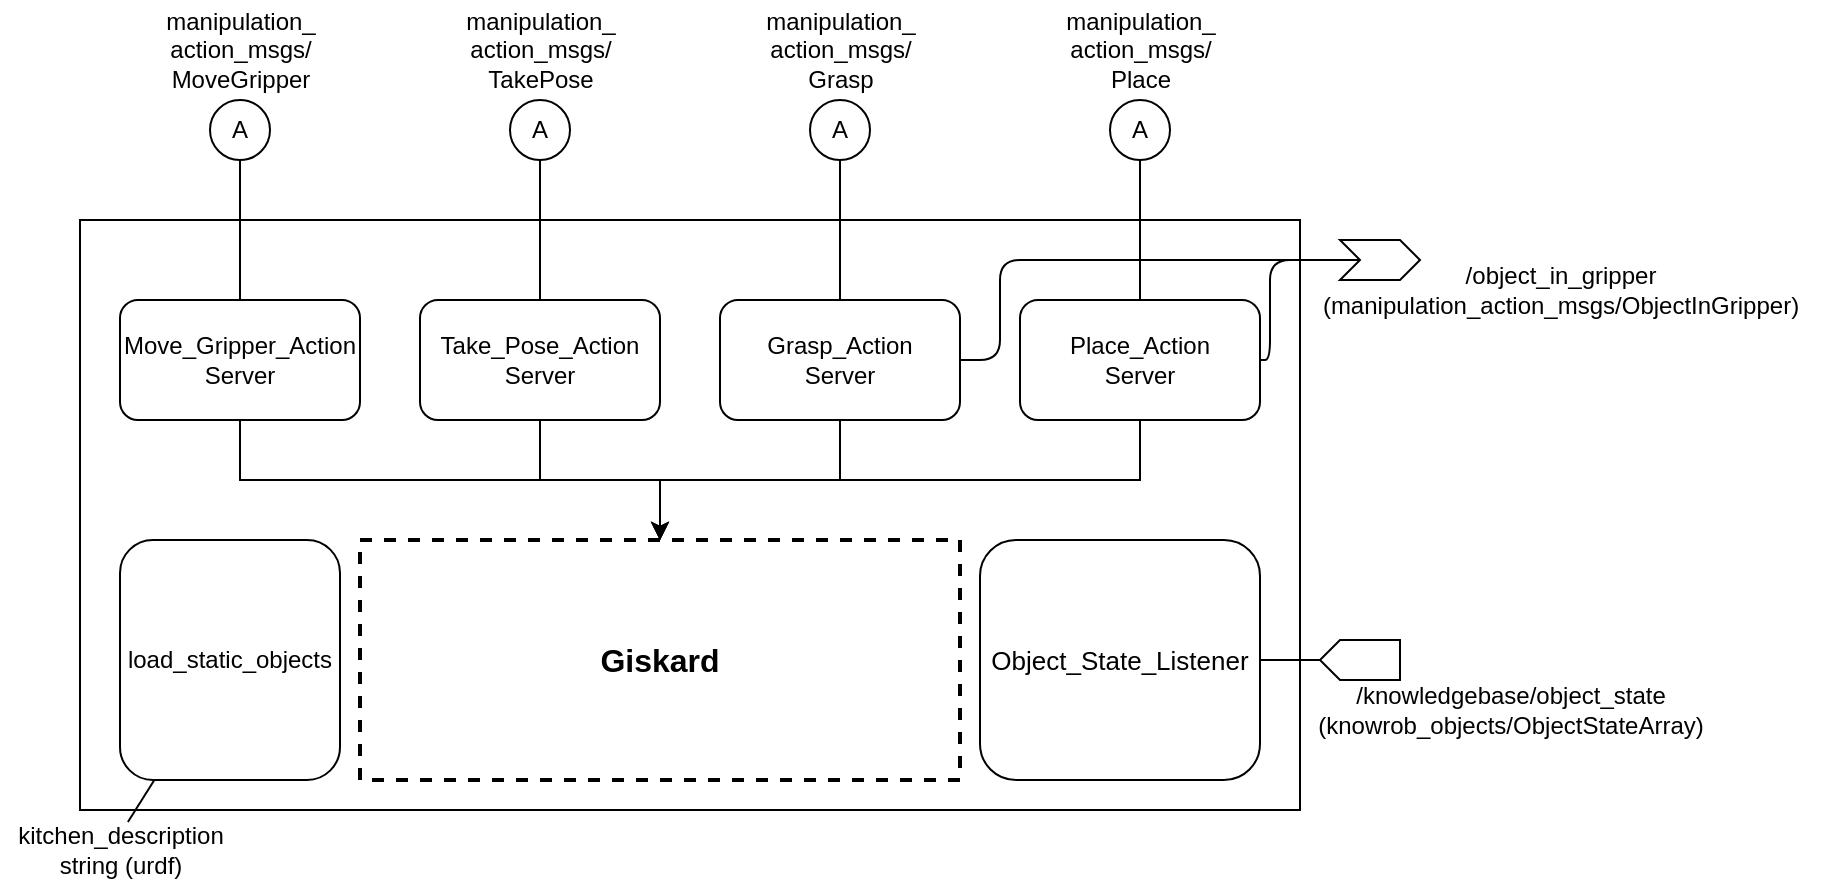 <mxfile version="13.1.3" type="device"><diagram id="BXZ0pvhzhCWQ8dKCaSc_" name="Page-1"><mxGraphModel dx="1422" dy="791" grid="1" gridSize="10" guides="1" tooltips="1" connect="1" arrows="1" fold="1" page="1" pageScale="1" pageWidth="827" pageHeight="1169" math="0" shadow="0"><root><mxCell id="0"/><mxCell id="1" parent="0"/><mxCell id="KKvQrgsm3mH50sPKaxtz-3" value="" style="rounded=0;whiteSpace=wrap;html=1;strokeColor=#000000;strokeWidth=1;fontColor=#000000;" parent="1" vertex="1"><mxGeometry x="120" y="190" width="610" height="295" as="geometry"/></mxCell><mxCell id="KKvQrgsm3mH50sPKaxtz-1" value="&lt;b&gt;&lt;font style=&quot;font-size: 16px&quot;&gt;Giskard&lt;/font&gt;&lt;/b&gt;" style="rounded=0;whiteSpace=wrap;html=1;strokeWidth=2;dashed=1;" parent="1" vertex="1"><mxGeometry x="260" y="350" width="300" height="120" as="geometry"/></mxCell><mxCell id="KKvQrgsm3mH50sPKaxtz-25" value="" style="edgeStyle=orthogonalEdgeStyle;rounded=0;orthogonalLoop=1;jettySize=auto;html=1;fontColor=#000000;endArrow=none;endFill=0;entryX=1;entryY=0.5;entryDx=0;entryDy=0;entryPerimeter=0;" parent="1" source="KKvQrgsm3mH50sPKaxtz-2" target="KKvQrgsm3mH50sPKaxtz-35" edge="1"><mxGeometry relative="1" as="geometry"><mxPoint x="760" y="395" as="targetPoint"/></mxGeometry></mxCell><mxCell id="KKvQrgsm3mH50sPKaxtz-2" value="&lt;font style=&quot;font-size: 13px&quot;&gt;Object_State_Listener&lt;/font&gt;" style="rounded=1;whiteSpace=wrap;html=1;strokeColor=#000000;strokeWidth=1;fontColor=#000000;" parent="1" vertex="1"><mxGeometry x="570" y="350" width="140" height="120" as="geometry"/></mxCell><mxCell id="KKvQrgsm3mH50sPKaxtz-10" value="" style="edgeStyle=orthogonalEdgeStyle;rounded=0;orthogonalLoop=1;jettySize=auto;html=1;fontColor=#000000;" parent="1" source="KKvQrgsm3mH50sPKaxtz-4" target="KKvQrgsm3mH50sPKaxtz-1" edge="1"><mxGeometry relative="1" as="geometry"><Array as="points"><mxPoint x="200" y="320"/><mxPoint x="410" y="320"/></Array></mxGeometry></mxCell><mxCell id="KKvQrgsm3mH50sPKaxtz-19" value="" style="edgeStyle=orthogonalEdgeStyle;rounded=0;orthogonalLoop=1;jettySize=auto;html=1;fontColor=#000000;endArrow=none;endFill=0;entryX=0.5;entryY=1;entryDx=0;entryDy=0;" parent="1" source="KKvQrgsm3mH50sPKaxtz-4" target="KKvQrgsm3mH50sPKaxtz-26" edge="1"><mxGeometry relative="1" as="geometry"><mxPoint x="200" y="150" as="targetPoint"/></mxGeometry></mxCell><mxCell id="KKvQrgsm3mH50sPKaxtz-4" value="&lt;div&gt;Move_Gripper_Action&lt;/div&gt;&lt;div&gt;Server&lt;br&gt;&lt;/div&gt;" style="rounded=1;whiteSpace=wrap;html=1;strokeColor=#000000;strokeWidth=1;fontColor=#000000;" parent="1" vertex="1"><mxGeometry x="140" y="230" width="120" height="60" as="geometry"/></mxCell><mxCell id="KKvQrgsm3mH50sPKaxtz-12" value="" style="edgeStyle=orthogonalEdgeStyle;rounded=0;orthogonalLoop=1;jettySize=auto;html=1;fontColor=#000000;" parent="1" source="KKvQrgsm3mH50sPKaxtz-5" target="KKvQrgsm3mH50sPKaxtz-1" edge="1"><mxGeometry relative="1" as="geometry"><Array as="points"><mxPoint x="500" y="320"/><mxPoint x="410" y="320"/></Array></mxGeometry></mxCell><mxCell id="KKvQrgsm3mH50sPKaxtz-21" value="" style="edgeStyle=orthogonalEdgeStyle;rounded=0;orthogonalLoop=1;jettySize=auto;html=1;fontColor=#000000;endArrow=none;endFill=0;entryX=0.5;entryY=1;entryDx=0;entryDy=0;" parent="1" source="KKvQrgsm3mH50sPKaxtz-5" target="KKvQrgsm3mH50sPKaxtz-29" edge="1"><mxGeometry relative="1" as="geometry"><mxPoint x="500" y="160" as="targetPoint"/></mxGeometry></mxCell><mxCell id="J5uRGAagnpU5YUdP5qPy-4" style="rounded=0;orthogonalLoop=1;jettySize=auto;html=1;exitX=1;exitY=0.5;exitDx=0;exitDy=0;entryX=0;entryY=0.5;entryDx=0;entryDy=0;fontColor=#000000;strokeColor=none;edgeStyle=orthogonalEdgeStyle;shape=link;" edge="1" parent="1" source="KKvQrgsm3mH50sPKaxtz-5"><mxGeometry relative="1" as="geometry"><mxPoint x="580" y="170" as="targetPoint"/></mxGeometry></mxCell><mxCell id="KKvQrgsm3mH50sPKaxtz-5" value="&lt;div&gt;Grasp_Action&lt;/div&gt;Server" style="rounded=1;whiteSpace=wrap;html=1;strokeColor=#000000;strokeWidth=1;fontColor=#000000;" parent="1" vertex="1"><mxGeometry x="440" y="230" width="120" height="60" as="geometry"/></mxCell><mxCell id="KKvQrgsm3mH50sPKaxtz-11" value="" style="edgeStyle=orthogonalEdgeStyle;rounded=0;orthogonalLoop=1;jettySize=auto;html=1;fontColor=#000000;" parent="1" source="KKvQrgsm3mH50sPKaxtz-6" target="KKvQrgsm3mH50sPKaxtz-1" edge="1"><mxGeometry relative="1" as="geometry"/></mxCell><mxCell id="KKvQrgsm3mH50sPKaxtz-17" value="" style="edgeStyle=orthogonalEdgeStyle;rounded=0;orthogonalLoop=1;jettySize=auto;html=1;fontColor=#000000;endArrow=none;endFill=0;entryX=0.5;entryY=1;entryDx=0;entryDy=0;" parent="1" source="KKvQrgsm3mH50sPKaxtz-6" target="KKvQrgsm3mH50sPKaxtz-27" edge="1"><mxGeometry relative="1" as="geometry"><mxPoint x="350" y="150" as="targetPoint"/></mxGeometry></mxCell><mxCell id="KKvQrgsm3mH50sPKaxtz-6" value="&lt;div&gt;Take_Pose_Action&lt;/div&gt;Server" style="rounded=1;whiteSpace=wrap;html=1;strokeColor=#000000;strokeWidth=1;fontColor=#000000;" parent="1" vertex="1"><mxGeometry x="290" y="230" width="120" height="60" as="geometry"/></mxCell><mxCell id="KKvQrgsm3mH50sPKaxtz-13" value="" style="edgeStyle=orthogonalEdgeStyle;rounded=0;orthogonalLoop=1;jettySize=auto;html=1;fontColor=#000000;entryX=0.5;entryY=0;entryDx=0;entryDy=0;" parent="1" source="KKvQrgsm3mH50sPKaxtz-7" target="KKvQrgsm3mH50sPKaxtz-1" edge="1"><mxGeometry relative="1" as="geometry"><Array as="points"><mxPoint x="650" y="320"/><mxPoint x="410" y="320"/></Array></mxGeometry></mxCell><mxCell id="KKvQrgsm3mH50sPKaxtz-23" value="" style="edgeStyle=orthogonalEdgeStyle;rounded=0;orthogonalLoop=1;jettySize=auto;html=1;fontColor=#000000;endArrow=none;endFill=0;entryX=0.5;entryY=1;entryDx=0;entryDy=0;" parent="1" source="KKvQrgsm3mH50sPKaxtz-7" target="KKvQrgsm3mH50sPKaxtz-30" edge="1"><mxGeometry relative="1" as="geometry"><mxPoint x="650" y="150" as="targetPoint"/></mxGeometry></mxCell><mxCell id="KKvQrgsm3mH50sPKaxtz-7" value="&lt;div&gt;Place_Action&lt;/div&gt;Server" style="rounded=1;whiteSpace=wrap;html=1;strokeColor=#000000;strokeWidth=1;fontColor=#000000;" parent="1" vertex="1"><mxGeometry x="590" y="230" width="120" height="60" as="geometry"/></mxCell><mxCell id="KKvQrgsm3mH50sPKaxtz-26" value="A" style="ellipse;whiteSpace=wrap;html=1;aspect=fixed;strokeColor=#000000;strokeWidth=1;fontColor=#000000;" parent="1" vertex="1"><mxGeometry x="185" y="130" width="30" height="30" as="geometry"/></mxCell><mxCell id="KKvQrgsm3mH50sPKaxtz-27" value="A" style="ellipse;whiteSpace=wrap;html=1;aspect=fixed;strokeColor=#000000;strokeWidth=1;fontColor=#000000;" parent="1" vertex="1"><mxGeometry x="335" y="130" width="30" height="30" as="geometry"/></mxCell><mxCell id="KKvQrgsm3mH50sPKaxtz-29" value="A" style="ellipse;whiteSpace=wrap;html=1;aspect=fixed;strokeColor=#000000;strokeWidth=1;fontColor=#000000;" parent="1" vertex="1"><mxGeometry x="485" y="130" width="30" height="30" as="geometry"/></mxCell><mxCell id="KKvQrgsm3mH50sPKaxtz-30" value="A" style="ellipse;whiteSpace=wrap;html=1;aspect=fixed;strokeColor=#000000;strokeWidth=1;fontColor=#000000;" parent="1" vertex="1"><mxGeometry x="635" y="130" width="30" height="30" as="geometry"/></mxCell><mxCell id="KKvQrgsm3mH50sPKaxtz-31" value="&lt;div&gt;manipulation_&lt;/div&gt;&lt;div&gt;action_msgs/&lt;/div&gt;&lt;div&gt;MoveGripper&lt;/div&gt;" style="text;html=1;align=center;verticalAlign=middle;resizable=0;points=[];autosize=1;fontColor=#000000;" parent="1" vertex="1"><mxGeometry x="155" y="80" width="90" height="50" as="geometry"/></mxCell><mxCell id="KKvQrgsm3mH50sPKaxtz-32" value="&lt;div&gt;manipulation_&lt;/div&gt;&lt;div&gt;action_msgs/&lt;/div&gt;&lt;div&gt;TakePose&lt;/div&gt;" style="text;html=1;align=center;verticalAlign=middle;resizable=0;points=[];autosize=1;fontColor=#000000;" parent="1" vertex="1"><mxGeometry x="305" y="80" width="90" height="50" as="geometry"/></mxCell><mxCell id="KKvQrgsm3mH50sPKaxtz-33" value="&lt;div&gt;manipulation_&lt;/div&gt;&lt;div&gt;action_msgs/&lt;/div&gt;&lt;div&gt;Grasp&lt;/div&gt;" style="text;html=1;align=center;verticalAlign=middle;resizable=0;points=[];autosize=1;fontColor=#000000;" parent="1" vertex="1"><mxGeometry x="455" y="80" width="90" height="50" as="geometry"/></mxCell><mxCell id="KKvQrgsm3mH50sPKaxtz-34" value="&lt;div&gt;manipulation_&lt;/div&gt;&lt;div&gt;action_msgs/&lt;/div&gt;&lt;div&gt;Place&lt;/div&gt;" style="text;html=1;align=center;verticalAlign=middle;resizable=0;points=[];autosize=1;fontColor=#000000;" parent="1" vertex="1"><mxGeometry x="605" y="80" width="90" height="50" as="geometry"/></mxCell><mxCell id="KKvQrgsm3mH50sPKaxtz-37" style="edgeStyle=orthogonalEdgeStyle;rounded=0;orthogonalLoop=1;jettySize=auto;html=1;exitX=0;exitY=0.5;exitDx=0;exitDy=0;exitPerimeter=0;entryX=0.143;entryY=-0.133;entryDx=0;entryDy=0;entryPerimeter=0;endArrow=none;endFill=0;fontColor=#000000;" parent="1" source="KKvQrgsm3mH50sPKaxtz-35" target="KKvQrgsm3mH50sPKaxtz-36" edge="1"><mxGeometry relative="1" as="geometry"/></mxCell><mxCell id="KKvQrgsm3mH50sPKaxtz-35" value="" style="html=1;shadow=0;dashed=0;align=center;verticalAlign=middle;shape=mxgraph.arrows2.arrow;dy=0;dx=10;notch=0;strokeColor=#000000;strokeWidth=1;fontColor=#000000;direction=west;" parent="1" vertex="1"><mxGeometry x="740" y="400" width="40" height="20" as="geometry"/></mxCell><mxCell id="KKvQrgsm3mH50sPKaxtz-36" value="&lt;div&gt;&lt;span class=&quot;pl-s1&quot;&gt;&lt;span class=&quot;pl-s&quot;&gt;/knowledgebase/object_state&lt;/span&gt;&lt;/span&gt;&lt;/div&gt;&lt;div&gt;&lt;span class=&quot;pl-s1&quot;&gt;(knowrob_objects/&lt;/span&gt;&lt;span class=&quot;pl-v&quot;&gt;ObjectStateArray)&lt;/span&gt;&lt;/div&gt;" style="text;html=1;align=center;verticalAlign=middle;resizable=0;points=[];autosize=1;fontColor=#000000;" parent="1" vertex="1"><mxGeometry x="730" y="420" width="210" height="30" as="geometry"/></mxCell><mxCell id="6kelfE6Hk-jxS-KGlApj-2" value="&lt;font&gt;load_static_objects&lt;/font&gt;" style="rounded=1;whiteSpace=wrap;html=1;strokeColor=#000000;strokeWidth=1;fontColor=#000000;" parent="1" vertex="1"><mxGeometry x="140" y="350" width="110" height="120" as="geometry"/></mxCell><mxCell id="6kelfE6Hk-jxS-KGlApj-3" value="" style="endArrow=none;html=1;fontColor=#000000;strokeColor=#000000;strokeWidth=1;exitX=0.533;exitY=0.033;exitDx=0;exitDy=0;exitPerimeter=0;" parent="1" source="6kelfE6Hk-jxS-KGlApj-4" target="6kelfE6Hk-jxS-KGlApj-2" edge="1"><mxGeometry width="50" height="50" relative="1" as="geometry"><mxPoint x="150" y="500" as="sourcePoint"/><mxPoint x="170" y="510" as="targetPoint"/></mxGeometry></mxCell><mxCell id="6kelfE6Hk-jxS-KGlApj-4" value="&lt;div&gt;kitchen_description&lt;/div&gt;&lt;div&gt;string (urdf)&lt;br&gt;&lt;/div&gt;" style="text;html=1;align=center;verticalAlign=middle;resizable=0;points=[];autosize=1;fontColor=#000000;" parent="1" vertex="1"><mxGeometry x="80" y="490" width="120" height="30" as="geometry"/></mxCell><mxCell id="J5uRGAagnpU5YUdP5qPy-3" value="" style="shape=step;perimeter=stepPerimeter;whiteSpace=wrap;html=1;fixedSize=1;strokeColor=#000000;strokeWidth=1;fontColor=#000000;size=10;rotation=0;" vertex="1" parent="1"><mxGeometry x="750" y="200" width="40" height="20" as="geometry"/></mxCell><mxCell id="J5uRGAagnpU5YUdP5qPy-5" value="" style="endArrow=none;html=1;fontColor=#000000;entryX=0;entryY=0.5;entryDx=0;entryDy=0;exitX=1;exitY=0.5;exitDx=0;exitDy=0;edgeStyle=orthogonalEdgeStyle;" edge="1" parent="1" source="KKvQrgsm3mH50sPKaxtz-5" target="J5uRGAagnpU5YUdP5qPy-3"><mxGeometry width="50" height="50" relative="1" as="geometry"><mxPoint x="690" y="430" as="sourcePoint"/><mxPoint x="580" y="170" as="targetPoint"/><Array as="points"><mxPoint x="580" y="260"/><mxPoint x="580" y="210"/></Array></mxGeometry></mxCell><mxCell id="J5uRGAagnpU5YUdP5qPy-6" value="" style="endArrow=none;html=1;fontColor=#000000;entryX=0;entryY=0.5;entryDx=0;entryDy=0;exitX=1;exitY=0.5;exitDx=0;exitDy=0;edgeStyle=orthogonalEdgeStyle;" edge="1" parent="1" source="KKvQrgsm3mH50sPKaxtz-7" target="J5uRGAagnpU5YUdP5qPy-3"><mxGeometry width="50" height="50" relative="1" as="geometry"><mxPoint x="860" y="250" as="sourcePoint"/><mxPoint x="910" y="200" as="targetPoint"/><Array as="points"><mxPoint x="715" y="260"/></Array></mxGeometry></mxCell><mxCell id="J5uRGAagnpU5YUdP5qPy-7" value="&lt;div&gt;/&lt;span class=&quot;pl-s&quot;&gt;object_in_gripper&lt;br&gt;&lt;/span&gt;&lt;/div&gt;&lt;div&gt;&lt;span class=&quot;pl-s&quot;&gt;(&lt;/span&gt;&lt;span class=&quot;pl-s1&quot;&gt;manipulation_action_msgs/&lt;/span&gt;&lt;span class=&quot;pl-v&quot;&gt;ObjectInGripper)&lt;/span&gt;&lt;/div&gt;" style="text;html=1;align=center;verticalAlign=middle;resizable=0;points=[];autosize=1;fontColor=#000000;fillColor=none;" vertex="1" parent="1"><mxGeometry x="730" y="210" width="260" height="30" as="geometry"/></mxCell></root></mxGraphModel></diagram></mxfile>
